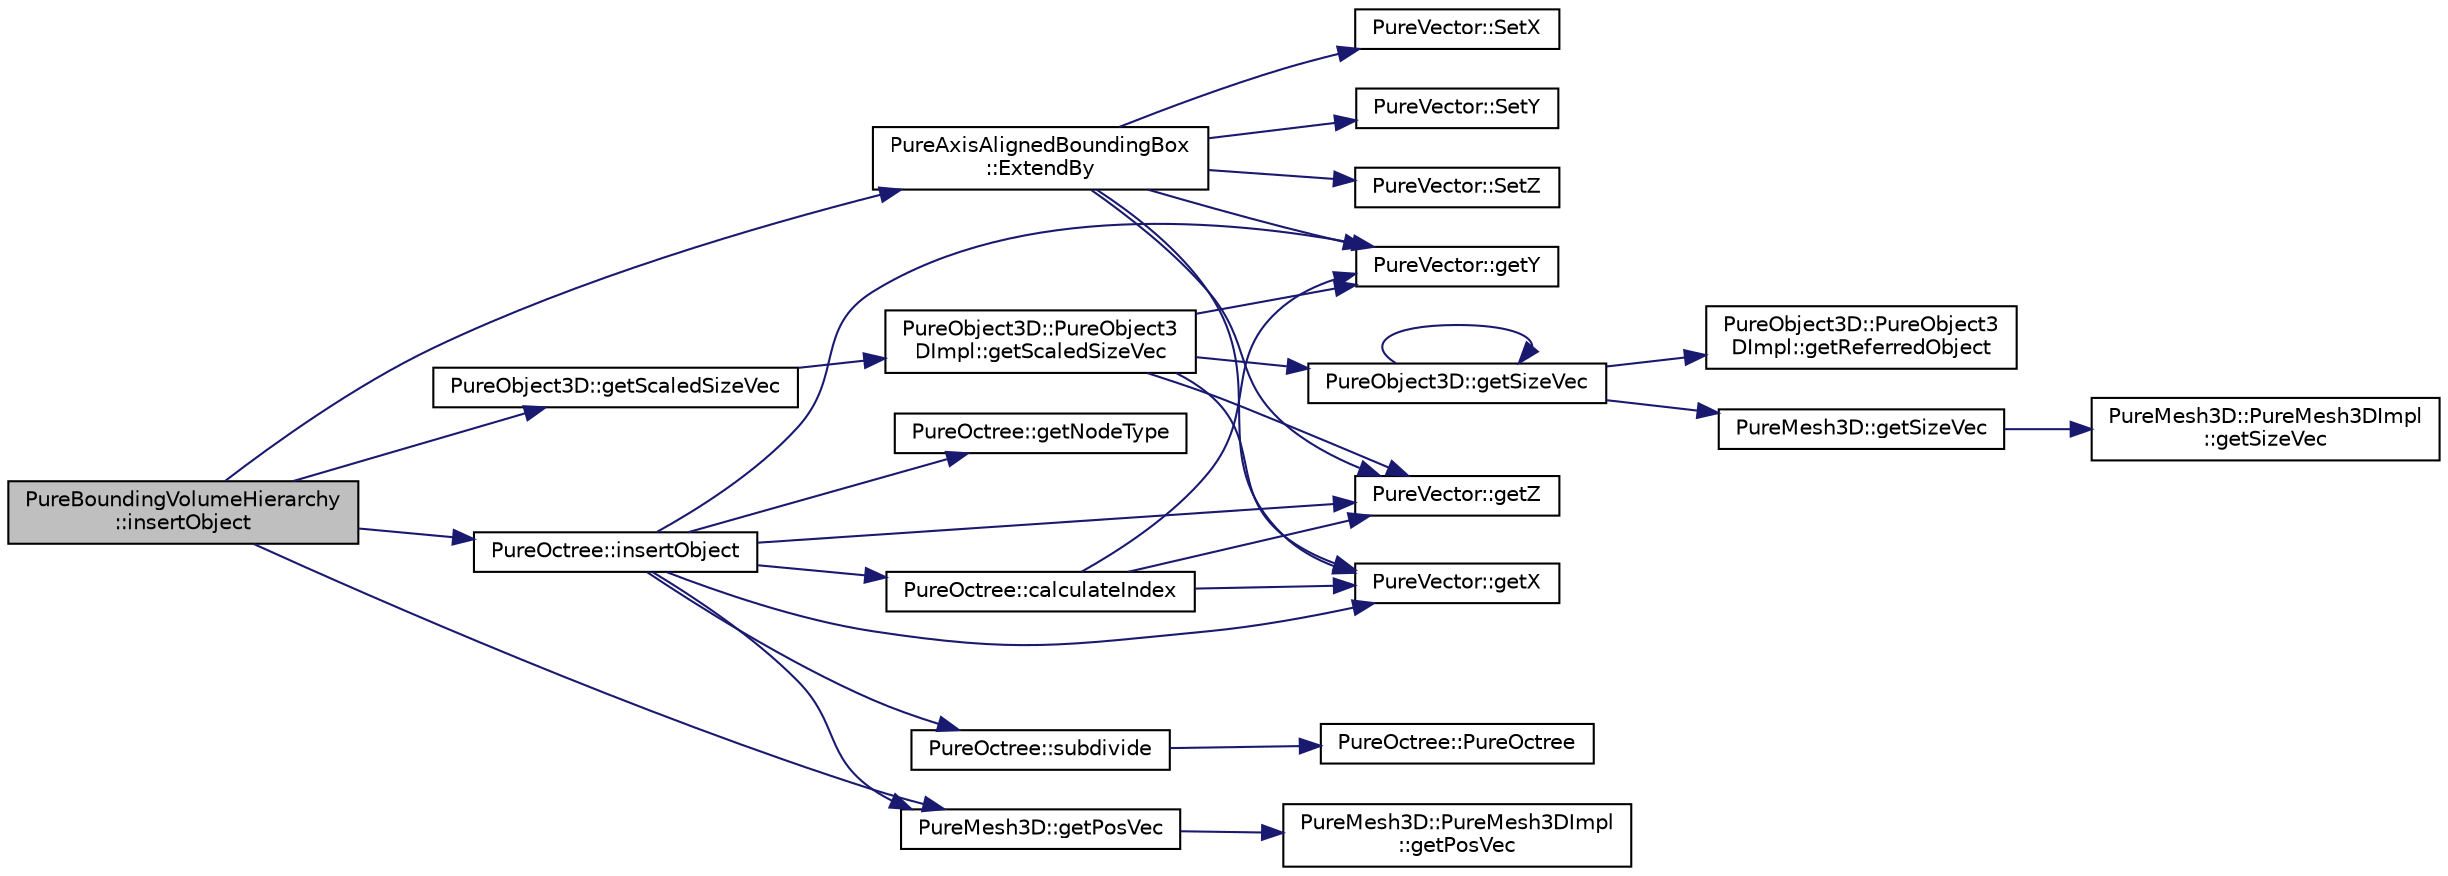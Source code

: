 digraph "PureBoundingVolumeHierarchy::insertObject"
{
 // LATEX_PDF_SIZE
  edge [fontname="Helvetica",fontsize="10",labelfontname="Helvetica",labelfontsize="10"];
  node [fontname="Helvetica",fontsize="10",shape=record];
  rankdir="LR";
  Node1 [label="PureBoundingVolumeHierarchy\l::insertObject",height=0.2,width=0.4,color="black", fillcolor="grey75", style="filled", fontcolor="black",tooltip="Inserts the given object in the octree."];
  Node1 -> Node2 [color="midnightblue",fontsize="10",style="solid",fontname="Helvetica"];
  Node2 [label="PureAxisAlignedBoundingBox\l::ExtendBy",height=0.2,width=0.4,color="black", fillcolor="white", style="filled",URL="$class_pure_axis_aligned_bounding_box.html#a77927492e545611e491c4e90b0800b2b",tooltip="Extends the size of the bounding box so the given point will be inside the box."];
  Node2 -> Node3 [color="midnightblue",fontsize="10",style="solid",fontname="Helvetica"];
  Node3 [label="PureVector::getX",height=0.2,width=0.4,color="black", fillcolor="white", style="filled",URL="$class_pure_vector.html#a1671b6f7232f6cacd5b25e2e0078caa8",tooltip="Gets the X-coordinate."];
  Node2 -> Node4 [color="midnightblue",fontsize="10",style="solid",fontname="Helvetica"];
  Node4 [label="PureVector::getY",height=0.2,width=0.4,color="black", fillcolor="white", style="filled",URL="$class_pure_vector.html#ad3f280e052c74e30635f16def6f3fdff",tooltip="Gets the Y-coordinate."];
  Node2 -> Node5 [color="midnightblue",fontsize="10",style="solid",fontname="Helvetica"];
  Node5 [label="PureVector::getZ",height=0.2,width=0.4,color="black", fillcolor="white", style="filled",URL="$class_pure_vector.html#a0c7e17a5a9297eeefe11ac08611f4339",tooltip="Gets the Z-coordinate."];
  Node2 -> Node6 [color="midnightblue",fontsize="10",style="solid",fontname="Helvetica"];
  Node6 [label="PureVector::SetX",height=0.2,width=0.4,color="black", fillcolor="white", style="filled",URL="$class_pure_vector.html#a8cefc1d4996d79b3f9fb09bc345ee29b",tooltip="Sets the X-coordinate."];
  Node2 -> Node7 [color="midnightblue",fontsize="10",style="solid",fontname="Helvetica"];
  Node7 [label="PureVector::SetY",height=0.2,width=0.4,color="black", fillcolor="white", style="filled",URL="$class_pure_vector.html#a885cc93f029da494852b29892e91fedc",tooltip="Sets the Y-coordinate."];
  Node2 -> Node8 [color="midnightblue",fontsize="10",style="solid",fontname="Helvetica"];
  Node8 [label="PureVector::SetZ",height=0.2,width=0.4,color="black", fillcolor="white", style="filled",URL="$class_pure_vector.html#a8a32e02cf64dd284998a01a16cb303e3",tooltip="Sets the Z-coordinate."];
  Node1 -> Node9 [color="midnightblue",fontsize="10",style="solid",fontname="Helvetica"];
  Node9 [label="PureMesh3D::getPosVec",height=0.2,width=0.4,color="black", fillcolor="white", style="filled",URL="$class_pure_mesh3_d.html#a6a0d521719d2afacba9fe360df5ff670",tooltip="Gets the position."];
  Node9 -> Node10 [color="midnightblue",fontsize="10",style="solid",fontname="Helvetica"];
  Node10 [label="PureMesh3D::PureMesh3DImpl\l::getPosVec",height=0.2,width=0.4,color="black", fillcolor="white", style="filled",URL="$class_pure_mesh3_d_1_1_pure_mesh3_d_impl.html#a6179ac01bfe066184922eaeec0a59a5a",tooltip=" "];
  Node1 -> Node11 [color="midnightblue",fontsize="10",style="solid",fontname="Helvetica"];
  Node11 [label="PureObject3D::getScaledSizeVec",height=0.2,width=0.4,color="black", fillcolor="white", style="filled",URL="$class_pure_object3_d.html#a051d1533921097d4bc18c1615be35414",tooltip="Gets the real sizes considering the geometry size calculated from vertex data and the current scaling..."];
  Node11 -> Node12 [color="midnightblue",fontsize="10",style="solid",fontname="Helvetica"];
  Node12 [label="PureObject3D::PureObject3\lDImpl::getScaledSizeVec",height=0.2,width=0.4,color="black", fillcolor="white", style="filled",URL="$class_pure_object3_d_1_1_pure_object3_d_impl.html#ae200ed7ee833272735fe7f4016079654",tooltip=" "];
  Node12 -> Node13 [color="midnightblue",fontsize="10",style="solid",fontname="Helvetica"];
  Node13 [label="PureObject3D::getSizeVec",height=0.2,width=0.4,color="black", fillcolor="white", style="filled",URL="$class_pure_object3_d.html#a154f23ff3caed57f1c8046500fc13302",tooltip="Gets the base sizes."];
  Node13 -> Node14 [color="midnightblue",fontsize="10",style="solid",fontname="Helvetica"];
  Node14 [label="PureObject3D::PureObject3\lDImpl::getReferredObject",height=0.2,width=0.4,color="black", fillcolor="white", style="filled",URL="$class_pure_object3_d_1_1_pure_object3_d_impl.html#a40d9f6688f4f5c505ca45cb476c36eec",tooltip=" "];
  Node13 -> Node15 [color="midnightblue",fontsize="10",style="solid",fontname="Helvetica"];
  Node15 [label="PureMesh3D::getSizeVec",height=0.2,width=0.4,color="black", fillcolor="white", style="filled",URL="$class_pure_mesh3_d.html#aa84b10d4822eb9f89e2ef789af6f3ddc",tooltip="Gets the base sizes."];
  Node15 -> Node16 [color="midnightblue",fontsize="10",style="solid",fontname="Helvetica"];
  Node16 [label="PureMesh3D::PureMesh3DImpl\l::getSizeVec",height=0.2,width=0.4,color="black", fillcolor="white", style="filled",URL="$class_pure_mesh3_d_1_1_pure_mesh3_d_impl.html#a58013901050789048d6fc79ec70087ab",tooltip=" "];
  Node13 -> Node13 [color="midnightblue",fontsize="10",style="solid",fontname="Helvetica"];
  Node12 -> Node3 [color="midnightblue",fontsize="10",style="solid",fontname="Helvetica"];
  Node12 -> Node4 [color="midnightblue",fontsize="10",style="solid",fontname="Helvetica"];
  Node12 -> Node5 [color="midnightblue",fontsize="10",style="solid",fontname="Helvetica"];
  Node1 -> Node17 [color="midnightblue",fontsize="10",style="solid",fontname="Helvetica"];
  Node17 [label="PureOctree::insertObject",height=0.2,width=0.4,color="black", fillcolor="white", style="filled",URL="$class_pure_octree.html#af14fd9e37b5c4b5c6ea44da682bbde95",tooltip="Inserts the given object in the octree."];
  Node17 -> Node18 [color="midnightblue",fontsize="10",style="solid",fontname="Helvetica"];
  Node18 [label="PureOctree::calculateIndex",height=0.2,width=0.4,color="black", fillcolor="white", style="filled",URL="$class_pure_octree.html#a3dcf3842d9c20a6dff31aa97b821d317",tooltip="Calculates child node index for the given position in the current node."];
  Node18 -> Node3 [color="midnightblue",fontsize="10",style="solid",fontname="Helvetica"];
  Node18 -> Node4 [color="midnightblue",fontsize="10",style="solid",fontname="Helvetica"];
  Node18 -> Node5 [color="midnightblue",fontsize="10",style="solid",fontname="Helvetica"];
  Node17 -> Node19 [color="midnightblue",fontsize="10",style="solid",fontname="Helvetica"];
  Node19 [label="PureOctree::getNodeType",height=0.2,width=0.4,color="black", fillcolor="white", style="filled",URL="$class_pure_octree.html#a08fbbc54ca6ffefce0710cb03b054303",tooltip="Gets the type of the octree node which depends on if the node has any objects or children nodes."];
  Node17 -> Node9 [color="midnightblue",fontsize="10",style="solid",fontname="Helvetica"];
  Node17 -> Node3 [color="midnightblue",fontsize="10",style="solid",fontname="Helvetica"];
  Node17 -> Node4 [color="midnightblue",fontsize="10",style="solid",fontname="Helvetica"];
  Node17 -> Node5 [color="midnightblue",fontsize="10",style="solid",fontname="Helvetica"];
  Node17 -> Node20 [color="midnightblue",fontsize="10",style="solid",fontname="Helvetica"];
  Node20 [label="PureOctree::subdivide",height=0.2,width=0.4,color="black", fillcolor="white", style="filled",URL="$class_pure_octree.html#ab51b1d706e6653eae47012194ef2006a",tooltip=" "];
  Node20 -> Node21 [color="midnightblue",fontsize="10",style="solid",fontname="Helvetica"];
  Node21 [label="PureOctree::PureOctree",height=0.2,width=0.4,color="black", fillcolor="white", style="filled",URL="$class_pure_octree.html#a20433115b8cf0ef0aea1362a1cbafdcd",tooltip=" "];
}
